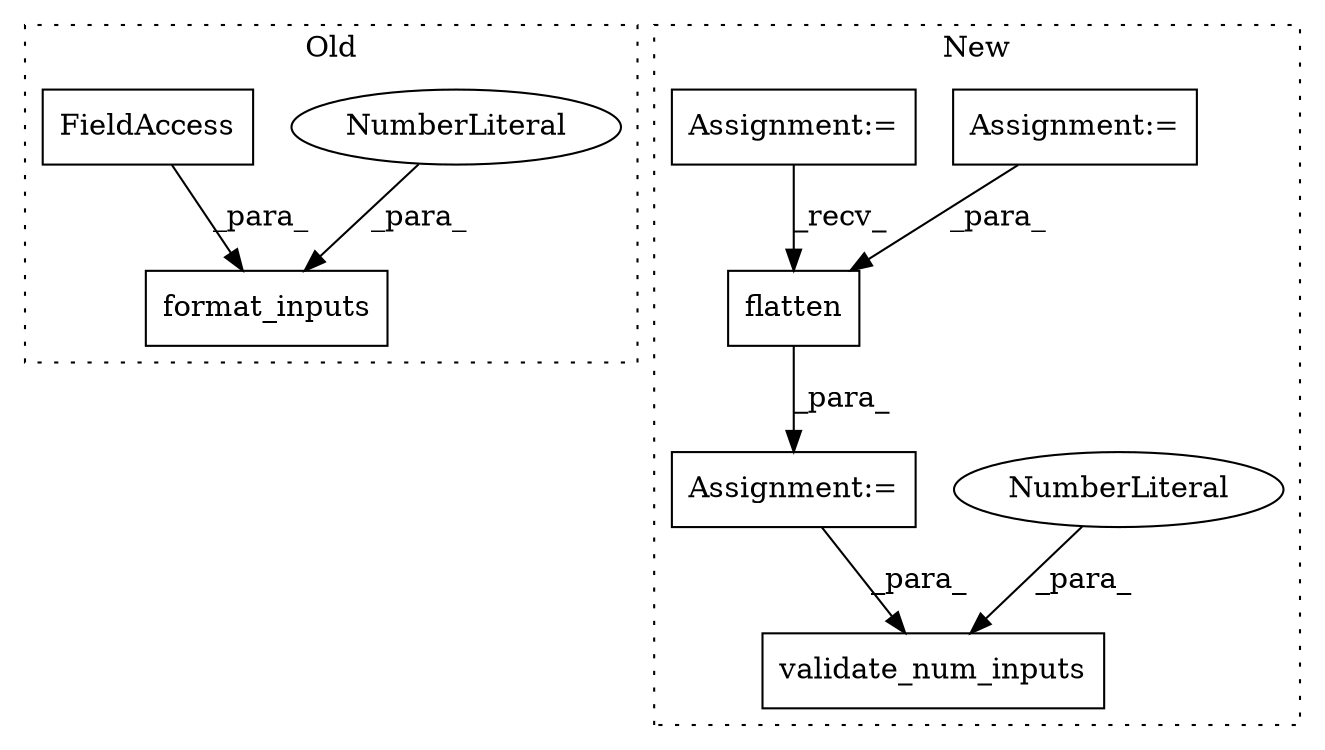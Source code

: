 digraph G {
subgraph cluster0 {
1 [label="format_inputs" a="32" s="12954,12986" l="14,1" shape="box"];
5 [label="NumberLiteral" a="34" s="12985" l="1" shape="ellipse"];
6 [label="FieldAccess" a="22" s="12975" l="9" shape="box"];
label = "Old";
style="dotted";
}
subgraph cluster1 {
2 [label="validate_num_inputs" a="32" s="13371,13399" l="20,1" shape="box"];
3 [label="flatten" a="32" s="13344,13358" l="8,1" shape="box"];
4 [label="NumberLiteral" a="34" s="13398" l="1" shape="ellipse"];
7 [label="Assignment:=" a="7" s="13223" l="6" shape="box"];
8 [label="Assignment:=" a="7" s="13322" l="4" shape="box"];
9 [label="Assignment:=" a="7" s="13338" l="1" shape="box"];
label = "New";
style="dotted";
}
3 -> 9 [label="_para_"];
4 -> 2 [label="_para_"];
5 -> 1 [label="_para_"];
6 -> 1 [label="_para_"];
7 -> 3 [label="_para_"];
8 -> 3 [label="_recv_"];
9 -> 2 [label="_para_"];
}
